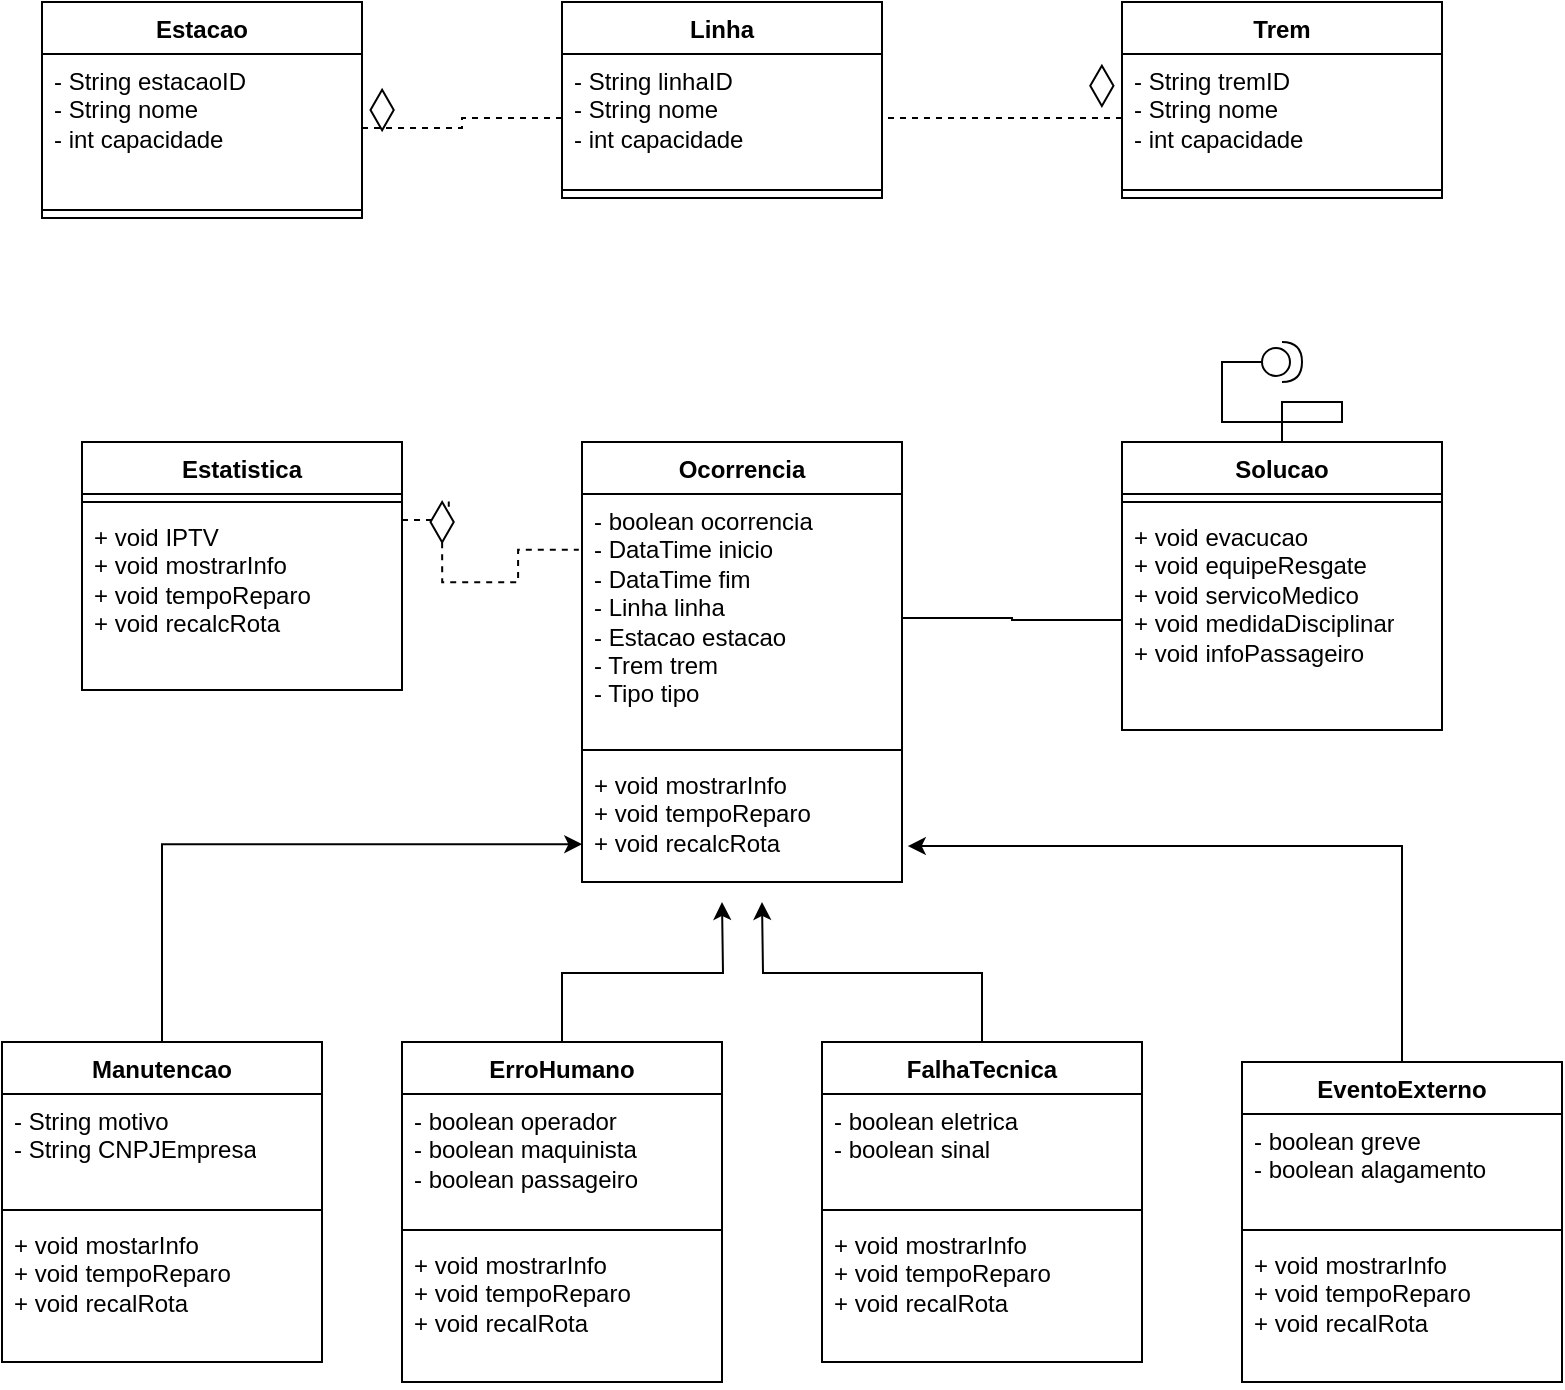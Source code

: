 <mxfile version="24.2.3" type="github">
  <diagram name="Página-1" id="eAesNLCMNbQy8Txhgp5Q">
    <mxGraphModel dx="1035" dy="541" grid="1" gridSize="10" guides="1" tooltips="1" connect="1" arrows="1" fold="1" page="1" pageScale="1" pageWidth="827" pageHeight="1169" math="0" shadow="0">
      <root>
        <mxCell id="0" />
        <mxCell id="1" parent="0" />
        <mxCell id="ItMRLDCNhBZhx8yUrKy3-1" value="&lt;font style=&quot;vertical-align: inherit;&quot;&gt;&lt;font style=&quot;vertical-align: inherit;&quot;&gt;Estacao&lt;/font&gt;&lt;/font&gt;" style="swimlane;fontStyle=1;align=center;verticalAlign=top;childLayout=stackLayout;horizontal=1;startSize=26;horizontalStack=0;resizeParent=1;resizeParentMax=0;resizeLast=0;collapsible=1;marginBottom=0;whiteSpace=wrap;html=1;" vertex="1" parent="1">
          <mxGeometry x="50" y="120" width="160" height="108" as="geometry" />
        </mxCell>
        <mxCell id="ItMRLDCNhBZhx8yUrKy3-2" value="&lt;font style=&quot;vertical-align: inherit;&quot;&gt;&lt;font style=&quot;vertical-align: inherit;&quot;&gt;- String estacaoID&lt;/font&gt;&lt;/font&gt;&lt;div&gt;&lt;font style=&quot;vertical-align: inherit;&quot;&gt;&lt;font style=&quot;vertical-align: inherit;&quot;&gt;&lt;font style=&quot;vertical-align: inherit;&quot;&gt;&lt;font style=&quot;vertical-align: inherit;&quot;&gt;- String nome&lt;/font&gt;&lt;/font&gt;&lt;/font&gt;&lt;/font&gt;&lt;/div&gt;&lt;div&gt;&lt;font style=&quot;vertical-align: inherit;&quot;&gt;&lt;font style=&quot;vertical-align: inherit;&quot;&gt;&lt;font style=&quot;vertical-align: inherit;&quot;&gt;&lt;font style=&quot;vertical-align: inherit;&quot;&gt;&lt;font style=&quot;vertical-align: inherit;&quot;&gt;&lt;font style=&quot;vertical-align: inherit;&quot;&gt;- int capacidade&lt;/font&gt;&lt;/font&gt;&lt;/font&gt;&lt;/font&gt;&lt;/font&gt;&lt;/font&gt;&lt;/div&gt;" style="text;strokeColor=none;fillColor=none;align=left;verticalAlign=top;spacingLeft=4;spacingRight=4;overflow=hidden;rotatable=0;points=[[0,0.5],[1,0.5]];portConstraint=eastwest;whiteSpace=wrap;html=1;" vertex="1" parent="ItMRLDCNhBZhx8yUrKy3-1">
          <mxGeometry y="26" width="160" height="74" as="geometry" />
        </mxCell>
        <mxCell id="ItMRLDCNhBZhx8yUrKy3-3" value="" style="line;strokeWidth=1;fillColor=none;align=left;verticalAlign=middle;spacingTop=-1;spacingLeft=3;spacingRight=3;rotatable=0;labelPosition=right;points=[];portConstraint=eastwest;strokeColor=inherit;" vertex="1" parent="ItMRLDCNhBZhx8yUrKy3-1">
          <mxGeometry y="100" width="160" height="8" as="geometry" />
        </mxCell>
        <mxCell id="ItMRLDCNhBZhx8yUrKy3-5" value="&lt;font style=&quot;vertical-align: inherit;&quot;&gt;&lt;font style=&quot;vertical-align: inherit;&quot;&gt;Linha&lt;/font&gt;&lt;/font&gt;" style="swimlane;fontStyle=1;align=center;verticalAlign=top;childLayout=stackLayout;horizontal=1;startSize=26;horizontalStack=0;resizeParent=1;resizeParentMax=0;resizeLast=0;collapsible=1;marginBottom=0;whiteSpace=wrap;html=1;" vertex="1" parent="1">
          <mxGeometry x="310" y="120" width="160" height="98" as="geometry" />
        </mxCell>
        <mxCell id="ItMRLDCNhBZhx8yUrKy3-6" value="&lt;font style=&quot;vertical-align: inherit;&quot;&gt;&lt;font style=&quot;vertical-align: inherit;&quot;&gt;- String linhaID&lt;/font&gt;&lt;/font&gt;&lt;div&gt;&lt;font style=&quot;vertical-align: inherit;&quot;&gt;&lt;font style=&quot;vertical-align: inherit;&quot;&gt;&lt;font style=&quot;vertical-align: inherit;&quot;&gt;&lt;font style=&quot;vertical-align: inherit;&quot;&gt;- String nome&lt;/font&gt;&lt;/font&gt;&lt;/font&gt;&lt;/font&gt;&lt;/div&gt;&lt;div&gt;&lt;font style=&quot;vertical-align: inherit;&quot;&gt;&lt;font style=&quot;vertical-align: inherit;&quot;&gt;- int capacidade&lt;/font&gt;&lt;/font&gt;&lt;/div&gt;" style="text;strokeColor=none;fillColor=none;align=left;verticalAlign=top;spacingLeft=4;spacingRight=4;overflow=hidden;rotatable=0;points=[[0,0.5],[1,0.5]];portConstraint=eastwest;whiteSpace=wrap;html=1;" vertex="1" parent="ItMRLDCNhBZhx8yUrKy3-5">
          <mxGeometry y="26" width="160" height="64" as="geometry" />
        </mxCell>
        <mxCell id="ItMRLDCNhBZhx8yUrKy3-7" value="" style="line;strokeWidth=1;fillColor=none;align=left;verticalAlign=middle;spacingTop=-1;spacingLeft=3;spacingRight=3;rotatable=0;labelPosition=right;points=[];portConstraint=eastwest;strokeColor=inherit;" vertex="1" parent="ItMRLDCNhBZhx8yUrKy3-5">
          <mxGeometry y="90" width="160" height="8" as="geometry" />
        </mxCell>
        <mxCell id="ItMRLDCNhBZhx8yUrKy3-9" value="&lt;font style=&quot;vertical-align: inherit;&quot;&gt;&lt;font style=&quot;vertical-align: inherit;&quot;&gt;Trem&lt;/font&gt;&lt;/font&gt;" style="swimlane;fontStyle=1;align=center;verticalAlign=top;childLayout=stackLayout;horizontal=1;startSize=26;horizontalStack=0;resizeParent=1;resizeParentMax=0;resizeLast=0;collapsible=1;marginBottom=0;whiteSpace=wrap;html=1;" vertex="1" parent="1">
          <mxGeometry x="590" y="120" width="160" height="98" as="geometry" />
        </mxCell>
        <mxCell id="ItMRLDCNhBZhx8yUrKy3-10" value="&lt;font style=&quot;vertical-align: inherit;&quot;&gt;&lt;font style=&quot;vertical-align: inherit;&quot;&gt;- String tremID&lt;/font&gt;&lt;/font&gt;&lt;div&gt;&lt;font style=&quot;vertical-align: inherit;&quot;&gt;&lt;font style=&quot;vertical-align: inherit;&quot;&gt;&lt;font style=&quot;vertical-align: inherit;&quot;&gt;&lt;font style=&quot;vertical-align: inherit;&quot;&gt;- String nome&lt;/font&gt;&lt;/font&gt;&lt;/font&gt;&lt;/font&gt;&lt;/div&gt;&lt;div&gt;&lt;font style=&quot;vertical-align: inherit;&quot;&gt;&lt;font style=&quot;vertical-align: inherit;&quot;&gt;- int capacidade&lt;/font&gt;&lt;/font&gt;&lt;/div&gt;" style="text;strokeColor=none;fillColor=none;align=left;verticalAlign=top;spacingLeft=4;spacingRight=4;overflow=hidden;rotatable=0;points=[[0,0.5],[1,0.5]];portConstraint=eastwest;whiteSpace=wrap;html=1;" vertex="1" parent="ItMRLDCNhBZhx8yUrKy3-9">
          <mxGeometry y="26" width="160" height="64" as="geometry" />
        </mxCell>
        <mxCell id="ItMRLDCNhBZhx8yUrKy3-11" value="" style="line;strokeWidth=1;fillColor=none;align=left;verticalAlign=middle;spacingTop=-1;spacingLeft=3;spacingRight=3;rotatable=0;labelPosition=right;points=[];portConstraint=eastwest;strokeColor=inherit;" vertex="1" parent="ItMRLDCNhBZhx8yUrKy3-9">
          <mxGeometry y="90" width="160" height="8" as="geometry" />
        </mxCell>
        <mxCell id="ItMRLDCNhBZhx8yUrKy3-13" value="&lt;font style=&quot;vertical-align: inherit;&quot;&gt;&lt;font style=&quot;vertical-align: inherit;&quot;&gt;Ocorrencia&lt;/font&gt;&lt;/font&gt;" style="swimlane;fontStyle=1;align=center;verticalAlign=top;childLayout=stackLayout;horizontal=1;startSize=26;horizontalStack=0;resizeParent=1;resizeParentMax=0;resizeLast=0;collapsible=1;marginBottom=0;whiteSpace=wrap;html=1;" vertex="1" parent="1">
          <mxGeometry x="320" y="340" width="160" height="220" as="geometry" />
        </mxCell>
        <mxCell id="ItMRLDCNhBZhx8yUrKy3-14" value="&lt;font style=&quot;vertical-align: inherit;&quot;&gt;&lt;font style=&quot;vertical-align: inherit;&quot;&gt;&lt;font style=&quot;vertical-align: inherit;&quot;&gt;&lt;font style=&quot;vertical-align: inherit;&quot;&gt;&lt;font style=&quot;vertical-align: inherit;&quot;&gt;&lt;font style=&quot;vertical-align: inherit;&quot;&gt;- boolean ocorrencia&amp;nbsp;&lt;/font&gt;&lt;/font&gt;&lt;/font&gt;&lt;/font&gt;&lt;/font&gt;&lt;/font&gt;&lt;div&gt;&lt;font style=&quot;vertical-align: inherit;&quot;&gt;&lt;font style=&quot;vertical-align: inherit;&quot;&gt;&lt;font style=&quot;vertical-align: inherit;&quot;&gt;&lt;font style=&quot;vertical-align: inherit;&quot;&gt;&lt;font style=&quot;vertical-align: inherit;&quot;&gt;&lt;font style=&quot;vertical-align: inherit;&quot;&gt;&lt;font style=&quot;vertical-align: inherit;&quot;&gt;&lt;font style=&quot;vertical-align: inherit;&quot;&gt;- DataTime inicio&amp;nbsp;&lt;/font&gt;&lt;/font&gt;&lt;/font&gt;&lt;/font&gt;&lt;/font&gt;&lt;/font&gt;&lt;/font&gt;&lt;/font&gt;&lt;/div&gt;&lt;div&gt;&lt;font style=&quot;vertical-align: inherit;&quot;&gt;&lt;font style=&quot;vertical-align: inherit;&quot;&gt;&lt;font style=&quot;vertical-align: inherit;&quot;&gt;&lt;font style=&quot;vertical-align: inherit;&quot;&gt;&lt;font style=&quot;vertical-align: inherit;&quot;&gt;&lt;font style=&quot;vertical-align: inherit;&quot;&gt;&lt;font style=&quot;vertical-align: inherit;&quot;&gt;&lt;font style=&quot;vertical-align: inherit;&quot;&gt;&lt;font style=&quot;vertical-align: inherit;&quot;&gt;&lt;font style=&quot;vertical-align: inherit;&quot;&gt;- DataTime fim&lt;/font&gt;&lt;/font&gt;&lt;/font&gt;&lt;/font&gt;&lt;/font&gt;&lt;/font&gt;&lt;/font&gt;&lt;/font&gt;&lt;/font&gt;&lt;/font&gt;&lt;/div&gt;&lt;div&gt;&lt;font style=&quot;vertical-align: inherit;&quot;&gt;&lt;font style=&quot;vertical-align: inherit;&quot;&gt;&lt;font style=&quot;vertical-align: inherit;&quot;&gt;&lt;font style=&quot;vertical-align: inherit;&quot;&gt;&lt;font style=&quot;vertical-align: inherit;&quot;&gt;&lt;font style=&quot;vertical-align: inherit;&quot;&gt;&lt;font style=&quot;vertical-align: inherit;&quot;&gt;&lt;font style=&quot;vertical-align: inherit;&quot;&gt;&lt;font style=&quot;vertical-align: inherit;&quot;&gt;&lt;font style=&quot;vertical-align: inherit;&quot;&gt;&lt;font style=&quot;vertical-align: inherit;&quot;&gt;&lt;font style=&quot;vertical-align: inherit;&quot;&gt;- Linha linha&amp;nbsp;&lt;/font&gt;&lt;/font&gt;&lt;/font&gt;&lt;/font&gt;&lt;/font&gt;&lt;/font&gt;&lt;/font&gt;&lt;/font&gt;&lt;/font&gt;&lt;/font&gt;&lt;/font&gt;&lt;/font&gt;&lt;/div&gt;&lt;div&gt;&lt;font style=&quot;vertical-align: inherit;&quot;&gt;&lt;font style=&quot;vertical-align: inherit;&quot;&gt;&lt;font style=&quot;vertical-align: inherit;&quot;&gt;&lt;font style=&quot;vertical-align: inherit;&quot;&gt;&lt;font style=&quot;vertical-align: inherit;&quot;&gt;&lt;font style=&quot;vertical-align: inherit;&quot;&gt;&lt;font style=&quot;vertical-align: inherit;&quot;&gt;&lt;font style=&quot;vertical-align: inherit;&quot;&gt;&lt;font style=&quot;vertical-align: inherit;&quot;&gt;&lt;font style=&quot;vertical-align: inherit;&quot;&gt;&lt;font style=&quot;vertical-align: inherit;&quot;&gt;&lt;font style=&quot;vertical-align: inherit;&quot;&gt;&lt;font style=&quot;vertical-align: inherit;&quot;&gt;&lt;font style=&quot;vertical-align: inherit;&quot;&gt;- Estacao estacao&amp;nbsp;&lt;/font&gt;&lt;/font&gt;&lt;/font&gt;&lt;/font&gt;&lt;/font&gt;&lt;/font&gt;&lt;/font&gt;&lt;/font&gt;&lt;/font&gt;&lt;/font&gt;&lt;/font&gt;&lt;/font&gt;&lt;/font&gt;&lt;/font&gt;&lt;/div&gt;&lt;div&gt;&lt;font style=&quot;vertical-align: inherit;&quot;&gt;&lt;font style=&quot;vertical-align: inherit;&quot;&gt;&lt;font style=&quot;vertical-align: inherit;&quot;&gt;&lt;font style=&quot;vertical-align: inherit;&quot;&gt;&lt;font style=&quot;vertical-align: inherit;&quot;&gt;&lt;font style=&quot;vertical-align: inherit;&quot;&gt;&lt;font style=&quot;vertical-align: inherit;&quot;&gt;&lt;font style=&quot;vertical-align: inherit;&quot;&gt;&lt;font style=&quot;vertical-align: inherit;&quot;&gt;&lt;font style=&quot;vertical-align: inherit;&quot;&gt;&lt;font style=&quot;vertical-align: inherit;&quot;&gt;&lt;font style=&quot;vertical-align: inherit;&quot;&gt;&lt;font style=&quot;vertical-align: inherit;&quot;&gt;&lt;font style=&quot;vertical-align: inherit;&quot;&gt;&lt;font style=&quot;vertical-align: inherit;&quot;&gt;&lt;font style=&quot;vertical-align: inherit;&quot;&gt;- Trem trem&amp;nbsp;&lt;/font&gt;&lt;/font&gt;&lt;/font&gt;&lt;/font&gt;&lt;/font&gt;&lt;/font&gt;&lt;/font&gt;&lt;/font&gt;&lt;/font&gt;&lt;/font&gt;&lt;/font&gt;&lt;/font&gt;&lt;/font&gt;&lt;/font&gt;&lt;/font&gt;&lt;/font&gt;&lt;/div&gt;&lt;div&gt;&lt;font style=&quot;vertical-align: inherit;&quot;&gt;&lt;font style=&quot;vertical-align: inherit;&quot;&gt;&lt;font style=&quot;vertical-align: inherit;&quot;&gt;&lt;font style=&quot;vertical-align: inherit;&quot;&gt;&lt;font style=&quot;vertical-align: inherit;&quot;&gt;&lt;font style=&quot;vertical-align: inherit;&quot;&gt;&lt;font style=&quot;vertical-align: inherit;&quot;&gt;&lt;font style=&quot;vertical-align: inherit;&quot;&gt;&lt;font style=&quot;vertical-align: inherit;&quot;&gt;&lt;font style=&quot;vertical-align: inherit;&quot;&gt;&lt;font style=&quot;vertical-align: inherit;&quot;&gt;&lt;font style=&quot;vertical-align: inherit;&quot;&gt;&lt;font style=&quot;vertical-align: inherit;&quot;&gt;&lt;font style=&quot;vertical-align: inherit;&quot;&gt;&lt;font style=&quot;vertical-align: inherit;&quot;&gt;&lt;font style=&quot;vertical-align: inherit;&quot;&gt;&lt;font style=&quot;vertical-align: inherit;&quot;&gt;&lt;font style=&quot;vertical-align: inherit;&quot;&gt;- Tipo tipo&amp;nbsp;&lt;/font&gt;&lt;/font&gt;&lt;/font&gt;&lt;/font&gt;&lt;/font&gt;&lt;/font&gt;&lt;/font&gt;&lt;/font&gt;&lt;/font&gt;&lt;/font&gt;&lt;/font&gt;&lt;/font&gt;&lt;/font&gt;&lt;/font&gt;&lt;/font&gt;&lt;/font&gt;&lt;/font&gt;&lt;/font&gt;&lt;/div&gt;" style="text;strokeColor=none;fillColor=none;align=left;verticalAlign=top;spacingLeft=4;spacingRight=4;overflow=hidden;rotatable=0;points=[[0,0.5],[1,0.5]];portConstraint=eastwest;whiteSpace=wrap;html=1;" vertex="1" parent="ItMRLDCNhBZhx8yUrKy3-13">
          <mxGeometry y="26" width="160" height="124" as="geometry" />
        </mxCell>
        <mxCell id="ItMRLDCNhBZhx8yUrKy3-15" value="" style="line;strokeWidth=1;fillColor=none;align=left;verticalAlign=middle;spacingTop=-1;spacingLeft=3;spacingRight=3;rotatable=0;labelPosition=right;points=[];portConstraint=eastwest;strokeColor=inherit;" vertex="1" parent="ItMRLDCNhBZhx8yUrKy3-13">
          <mxGeometry y="150" width="160" height="8" as="geometry" />
        </mxCell>
        <mxCell id="ItMRLDCNhBZhx8yUrKy3-16" value="&lt;font style=&quot;vertical-align: inherit;&quot;&gt;&lt;font style=&quot;vertical-align: inherit;&quot;&gt;&lt;font style=&quot;vertical-align: inherit;&quot;&gt;&lt;font style=&quot;vertical-align: inherit;&quot;&gt;+ void mostrarInfo&lt;/font&gt;&lt;/font&gt;&lt;/font&gt;&lt;/font&gt;&lt;div&gt;&lt;font style=&quot;vertical-align: inherit;&quot;&gt;&lt;font style=&quot;vertical-align: inherit;&quot;&gt;&lt;font style=&quot;vertical-align: inherit;&quot;&gt;&lt;font style=&quot;vertical-align: inherit;&quot;&gt;&lt;font style=&quot;vertical-align: inherit;&quot;&gt;&lt;font style=&quot;vertical-align: inherit;&quot;&gt;+ void tempoReparo&lt;/font&gt;&lt;/font&gt;&lt;/font&gt;&lt;/font&gt;&lt;/font&gt;&lt;/font&gt;&lt;/div&gt;&lt;div&gt;&lt;font style=&quot;vertical-align: inherit;&quot;&gt;&lt;font style=&quot;vertical-align: inherit;&quot;&gt;&lt;font style=&quot;vertical-align: inherit;&quot;&gt;&lt;font style=&quot;vertical-align: inherit;&quot;&gt;&lt;font style=&quot;vertical-align: inherit;&quot;&gt;&lt;font style=&quot;vertical-align: inherit;&quot;&gt;&lt;font style=&quot;vertical-align: inherit;&quot;&gt;&lt;font style=&quot;vertical-align: inherit;&quot;&gt;+ void recalcRota&lt;/font&gt;&lt;/font&gt;&lt;/font&gt;&lt;/font&gt;&lt;/font&gt;&lt;/font&gt;&lt;/font&gt;&lt;/font&gt;&lt;/div&gt;" style="text;strokeColor=none;fillColor=none;align=left;verticalAlign=top;spacingLeft=4;spacingRight=4;overflow=hidden;rotatable=0;points=[[0,0.5],[1,0.5]];portConstraint=eastwest;whiteSpace=wrap;html=1;" vertex="1" parent="ItMRLDCNhBZhx8yUrKy3-13">
          <mxGeometry y="158" width="160" height="62" as="geometry" />
        </mxCell>
        <mxCell id="ItMRLDCNhBZhx8yUrKy3-18" value="&lt;font style=&quot;vertical-align: inherit;&quot;&gt;&lt;font style=&quot;vertical-align: inherit;&quot;&gt;Manutencao&lt;/font&gt;&lt;/font&gt;" style="swimlane;fontStyle=1;align=center;verticalAlign=top;childLayout=stackLayout;horizontal=1;startSize=26;horizontalStack=0;resizeParent=1;resizeParentMax=0;resizeLast=0;collapsible=1;marginBottom=0;whiteSpace=wrap;html=1;" vertex="1" parent="1">
          <mxGeometry x="30" y="640" width="160" height="160" as="geometry" />
        </mxCell>
        <mxCell id="ItMRLDCNhBZhx8yUrKy3-19" value="&lt;font style=&quot;vertical-align: inherit;&quot;&gt;&lt;font style=&quot;vertical-align: inherit;&quot;&gt;- String motivo&lt;/font&gt;&lt;/font&gt;&lt;div&gt;&lt;font style=&quot;vertical-align: inherit;&quot;&gt;&lt;font style=&quot;vertical-align: inherit;&quot;&gt;&lt;font style=&quot;vertical-align: inherit;&quot;&gt;&lt;font style=&quot;vertical-align: inherit;&quot;&gt;- String CNPJEmpresa&lt;/font&gt;&lt;/font&gt;&lt;/font&gt;&lt;/font&gt;&lt;/div&gt;" style="text;strokeColor=none;fillColor=none;align=left;verticalAlign=top;spacingLeft=4;spacingRight=4;overflow=hidden;rotatable=0;points=[[0,0.5],[1,0.5]];portConstraint=eastwest;whiteSpace=wrap;html=1;" vertex="1" parent="ItMRLDCNhBZhx8yUrKy3-18">
          <mxGeometry y="26" width="160" height="54" as="geometry" />
        </mxCell>
        <mxCell id="ItMRLDCNhBZhx8yUrKy3-20" value="" style="line;strokeWidth=1;fillColor=none;align=left;verticalAlign=middle;spacingTop=-1;spacingLeft=3;spacingRight=3;rotatable=0;labelPosition=right;points=[];portConstraint=eastwest;strokeColor=inherit;" vertex="1" parent="ItMRLDCNhBZhx8yUrKy3-18">
          <mxGeometry y="80" width="160" height="8" as="geometry" />
        </mxCell>
        <mxCell id="ItMRLDCNhBZhx8yUrKy3-21" value="&lt;font style=&quot;vertical-align: inherit;&quot;&gt;&lt;font style=&quot;vertical-align: inherit;&quot;&gt;+ void mostarInfo&lt;/font&gt;&lt;/font&gt;&lt;div&gt;&lt;font style=&quot;vertical-align: inherit;&quot;&gt;&lt;font style=&quot;vertical-align: inherit;&quot;&gt;&lt;font style=&quot;vertical-align: inherit;&quot;&gt;&lt;font style=&quot;vertical-align: inherit;&quot;&gt;+ void tempoReparo&lt;/font&gt;&lt;/font&gt;&lt;/font&gt;&lt;/font&gt;&lt;/div&gt;&lt;div&gt;&lt;font style=&quot;vertical-align: inherit;&quot;&gt;&lt;font style=&quot;vertical-align: inherit;&quot;&gt;&lt;font style=&quot;vertical-align: inherit;&quot;&gt;&lt;font style=&quot;vertical-align: inherit;&quot;&gt;&lt;font style=&quot;vertical-align: inherit;&quot;&gt;&lt;font style=&quot;vertical-align: inherit;&quot;&gt;+ void recalRota&lt;/font&gt;&lt;/font&gt;&lt;/font&gt;&lt;/font&gt;&lt;/font&gt;&lt;/font&gt;&lt;/div&gt;" style="text;strokeColor=none;fillColor=none;align=left;verticalAlign=top;spacingLeft=4;spacingRight=4;overflow=hidden;rotatable=0;points=[[0,0.5],[1,0.5]];portConstraint=eastwest;whiteSpace=wrap;html=1;" vertex="1" parent="ItMRLDCNhBZhx8yUrKy3-18">
          <mxGeometry y="88" width="160" height="72" as="geometry" />
        </mxCell>
        <mxCell id="ItMRLDCNhBZhx8yUrKy3-58" style="edgeStyle=orthogonalEdgeStyle;rounded=0;orthogonalLoop=1;jettySize=auto;html=1;exitX=0.5;exitY=0;exitDx=0;exitDy=0;" edge="1" parent="1" source="ItMRLDCNhBZhx8yUrKy3-22">
          <mxGeometry relative="1" as="geometry">
            <mxPoint x="390" y="570.0" as="targetPoint" />
          </mxGeometry>
        </mxCell>
        <mxCell id="ItMRLDCNhBZhx8yUrKy3-22" value="&lt;font style=&quot;vertical-align: inherit;&quot;&gt;&lt;font style=&quot;vertical-align: inherit;&quot;&gt;ErroHumano&lt;/font&gt;&lt;/font&gt;" style="swimlane;fontStyle=1;align=center;verticalAlign=top;childLayout=stackLayout;horizontal=1;startSize=26;horizontalStack=0;resizeParent=1;resizeParentMax=0;resizeLast=0;collapsible=1;marginBottom=0;whiteSpace=wrap;html=1;" vertex="1" parent="1">
          <mxGeometry x="230" y="640" width="160" height="170" as="geometry" />
        </mxCell>
        <mxCell id="ItMRLDCNhBZhx8yUrKy3-23" value="&lt;font style=&quot;vertical-align: inherit;&quot;&gt;&lt;font style=&quot;vertical-align: inherit;&quot;&gt;- boolean operador&lt;/font&gt;&lt;/font&gt;&lt;div&gt;&lt;font style=&quot;vertical-align: inherit;&quot;&gt;&lt;font style=&quot;vertical-align: inherit;&quot;&gt;&lt;font style=&quot;vertical-align: inherit;&quot;&gt;&lt;font style=&quot;vertical-align: inherit;&quot;&gt;- boolean maquinista&lt;/font&gt;&lt;/font&gt;&lt;/font&gt;&lt;/font&gt;&lt;/div&gt;&lt;div&gt;&lt;font style=&quot;vertical-align: inherit;&quot;&gt;&lt;font style=&quot;vertical-align: inherit;&quot;&gt;&lt;font style=&quot;vertical-align: inherit;&quot;&gt;&lt;font style=&quot;vertical-align: inherit;&quot;&gt;&lt;font style=&quot;vertical-align: inherit;&quot;&gt;&lt;font style=&quot;vertical-align: inherit;&quot;&gt;- boolean passageiro&lt;/font&gt;&lt;/font&gt;&lt;/font&gt;&lt;/font&gt;&lt;/font&gt;&lt;/font&gt;&lt;/div&gt;" style="text;strokeColor=none;fillColor=none;align=left;verticalAlign=top;spacingLeft=4;spacingRight=4;overflow=hidden;rotatable=0;points=[[0,0.5],[1,0.5]];portConstraint=eastwest;whiteSpace=wrap;html=1;" vertex="1" parent="ItMRLDCNhBZhx8yUrKy3-22">
          <mxGeometry y="26" width="160" height="64" as="geometry" />
        </mxCell>
        <mxCell id="ItMRLDCNhBZhx8yUrKy3-24" value="" style="line;strokeWidth=1;fillColor=none;align=left;verticalAlign=middle;spacingTop=-1;spacingLeft=3;spacingRight=3;rotatable=0;labelPosition=right;points=[];portConstraint=eastwest;strokeColor=inherit;" vertex="1" parent="ItMRLDCNhBZhx8yUrKy3-22">
          <mxGeometry y="90" width="160" height="8" as="geometry" />
        </mxCell>
        <mxCell id="ItMRLDCNhBZhx8yUrKy3-25" value="&lt;font style=&quot;vertical-align: inherit;&quot;&gt;&lt;font style=&quot;vertical-align: inherit;&quot;&gt;+ void mostrarInfo&lt;/font&gt;&lt;/font&gt;&lt;div&gt;&lt;font style=&quot;vertical-align: inherit;&quot;&gt;&lt;font style=&quot;vertical-align: inherit;&quot;&gt;&lt;font style=&quot;vertical-align: inherit;&quot;&gt;&lt;font style=&quot;vertical-align: inherit;&quot;&gt;+ void tempoReparo&lt;/font&gt;&lt;/font&gt;&lt;/font&gt;&lt;/font&gt;&lt;/div&gt;&lt;div&gt;&lt;font style=&quot;vertical-align: inherit;&quot;&gt;&lt;font style=&quot;vertical-align: inherit;&quot;&gt;+ void recalRota&lt;/font&gt;&lt;/font&gt;&lt;/div&gt;" style="text;strokeColor=none;fillColor=none;align=left;verticalAlign=top;spacingLeft=4;spacingRight=4;overflow=hidden;rotatable=0;points=[[0,0.5],[1,0.5]];portConstraint=eastwest;whiteSpace=wrap;html=1;" vertex="1" parent="ItMRLDCNhBZhx8yUrKy3-22">
          <mxGeometry y="98" width="160" height="72" as="geometry" />
        </mxCell>
        <mxCell id="ItMRLDCNhBZhx8yUrKy3-59" style="edgeStyle=orthogonalEdgeStyle;rounded=0;orthogonalLoop=1;jettySize=auto;html=1;exitX=0.5;exitY=0;exitDx=0;exitDy=0;" edge="1" parent="1" source="ItMRLDCNhBZhx8yUrKy3-26">
          <mxGeometry relative="1" as="geometry">
            <mxPoint x="410" y="570.0" as="targetPoint" />
          </mxGeometry>
        </mxCell>
        <mxCell id="ItMRLDCNhBZhx8yUrKy3-26" value="&lt;font style=&quot;vertical-align: inherit;&quot;&gt;&lt;font style=&quot;vertical-align: inherit;&quot;&gt;FalhaTecnica&lt;/font&gt;&lt;/font&gt;" style="swimlane;fontStyle=1;align=center;verticalAlign=top;childLayout=stackLayout;horizontal=1;startSize=26;horizontalStack=0;resizeParent=1;resizeParentMax=0;resizeLast=0;collapsible=1;marginBottom=0;whiteSpace=wrap;html=1;" vertex="1" parent="1">
          <mxGeometry x="440" y="640" width="160" height="160" as="geometry" />
        </mxCell>
        <mxCell id="ItMRLDCNhBZhx8yUrKy3-27" value="&lt;font style=&quot;vertical-align: inherit;&quot;&gt;&lt;font style=&quot;vertical-align: inherit;&quot;&gt;- boolean eletrica&lt;/font&gt;&lt;/font&gt;&lt;div&gt;&lt;font style=&quot;vertical-align: inherit;&quot;&gt;&lt;font style=&quot;vertical-align: inherit;&quot;&gt;&lt;font style=&quot;vertical-align: inherit;&quot;&gt;&lt;font style=&quot;vertical-align: inherit;&quot;&gt;- boolean sinal&lt;/font&gt;&lt;/font&gt;&lt;/font&gt;&lt;/font&gt;&lt;/div&gt;" style="text;strokeColor=none;fillColor=none;align=left;verticalAlign=top;spacingLeft=4;spacingRight=4;overflow=hidden;rotatable=0;points=[[0,0.5],[1,0.5]];portConstraint=eastwest;whiteSpace=wrap;html=1;" vertex="1" parent="ItMRLDCNhBZhx8yUrKy3-26">
          <mxGeometry y="26" width="160" height="54" as="geometry" />
        </mxCell>
        <mxCell id="ItMRLDCNhBZhx8yUrKy3-28" value="" style="line;strokeWidth=1;fillColor=none;align=left;verticalAlign=middle;spacingTop=-1;spacingLeft=3;spacingRight=3;rotatable=0;labelPosition=right;points=[];portConstraint=eastwest;strokeColor=inherit;" vertex="1" parent="ItMRLDCNhBZhx8yUrKy3-26">
          <mxGeometry y="80" width="160" height="8" as="geometry" />
        </mxCell>
        <mxCell id="ItMRLDCNhBZhx8yUrKy3-29" value="&lt;font style=&quot;vertical-align: inherit;&quot;&gt;&lt;font style=&quot;vertical-align: inherit;&quot;&gt;+ void mostrarInfo&lt;/font&gt;&lt;/font&gt;&lt;div&gt;&lt;font style=&quot;vertical-align: inherit;&quot;&gt;&lt;font style=&quot;vertical-align: inherit;&quot;&gt;&lt;font style=&quot;vertical-align: inherit;&quot;&gt;&lt;font style=&quot;vertical-align: inherit;&quot;&gt;+ void tempoReparo&lt;/font&gt;&lt;/font&gt;&lt;/font&gt;&lt;/font&gt;&lt;/div&gt;&lt;div&gt;&lt;font style=&quot;vertical-align: inherit;&quot;&gt;&lt;font style=&quot;vertical-align: inherit;&quot;&gt;&lt;font style=&quot;vertical-align: inherit;&quot;&gt;&lt;font style=&quot;vertical-align: inherit;&quot;&gt;&lt;font style=&quot;vertical-align: inherit;&quot;&gt;&lt;font style=&quot;vertical-align: inherit;&quot;&gt;+ void recalRota&lt;/font&gt;&lt;/font&gt;&lt;/font&gt;&lt;/font&gt;&lt;/font&gt;&lt;/font&gt;&lt;/div&gt;" style="text;strokeColor=none;fillColor=none;align=left;verticalAlign=top;spacingLeft=4;spacingRight=4;overflow=hidden;rotatable=0;points=[[0,0.5],[1,0.5]];portConstraint=eastwest;whiteSpace=wrap;html=1;" vertex="1" parent="ItMRLDCNhBZhx8yUrKy3-26">
          <mxGeometry y="88" width="160" height="72" as="geometry" />
        </mxCell>
        <mxCell id="ItMRLDCNhBZhx8yUrKy3-30" value="&lt;font style=&quot;vertical-align: inherit;&quot;&gt;&lt;font style=&quot;vertical-align: inherit;&quot;&gt;EventoExterno&lt;/font&gt;&lt;/font&gt;" style="swimlane;fontStyle=1;align=center;verticalAlign=top;childLayout=stackLayout;horizontal=1;startSize=26;horizontalStack=0;resizeParent=1;resizeParentMax=0;resizeLast=0;collapsible=1;marginBottom=0;whiteSpace=wrap;html=1;" vertex="1" parent="1">
          <mxGeometry x="650" y="650" width="160" height="160" as="geometry" />
        </mxCell>
        <mxCell id="ItMRLDCNhBZhx8yUrKy3-31" value="&lt;font style=&quot;vertical-align: inherit;&quot;&gt;&lt;font style=&quot;vertical-align: inherit;&quot;&gt;- boolean greve&amp;nbsp;&lt;/font&gt;&lt;/font&gt;&lt;div&gt;&lt;font style=&quot;vertical-align: inherit;&quot;&gt;&lt;font style=&quot;vertical-align: inherit;&quot;&gt;&lt;font style=&quot;vertical-align: inherit;&quot;&gt;&lt;font style=&quot;vertical-align: inherit;&quot;&gt;- boolean alagamento&lt;/font&gt;&lt;/font&gt;&lt;/font&gt;&lt;/font&gt;&lt;/div&gt;" style="text;strokeColor=none;fillColor=none;align=left;verticalAlign=top;spacingLeft=4;spacingRight=4;overflow=hidden;rotatable=0;points=[[0,0.5],[1,0.5]];portConstraint=eastwest;whiteSpace=wrap;html=1;" vertex="1" parent="ItMRLDCNhBZhx8yUrKy3-30">
          <mxGeometry y="26" width="160" height="54" as="geometry" />
        </mxCell>
        <mxCell id="ItMRLDCNhBZhx8yUrKy3-32" value="" style="line;strokeWidth=1;fillColor=none;align=left;verticalAlign=middle;spacingTop=-1;spacingLeft=3;spacingRight=3;rotatable=0;labelPosition=right;points=[];portConstraint=eastwest;strokeColor=inherit;" vertex="1" parent="ItMRLDCNhBZhx8yUrKy3-30">
          <mxGeometry y="80" width="160" height="8" as="geometry" />
        </mxCell>
        <mxCell id="ItMRLDCNhBZhx8yUrKy3-33" value="&lt;font style=&quot;vertical-align: inherit;&quot;&gt;&lt;font style=&quot;vertical-align: inherit;&quot;&gt;+ void mostrarInfo&lt;/font&gt;&lt;/font&gt;&lt;div&gt;&lt;font style=&quot;vertical-align: inherit;&quot;&gt;&lt;font style=&quot;vertical-align: inherit;&quot;&gt;&lt;font style=&quot;vertical-align: inherit;&quot;&gt;&lt;font style=&quot;vertical-align: inherit;&quot;&gt;+ void tempoReparo&lt;/font&gt;&lt;/font&gt;&lt;/font&gt;&lt;/font&gt;&lt;/div&gt;&lt;div&gt;&lt;font style=&quot;vertical-align: inherit;&quot;&gt;&lt;font style=&quot;vertical-align: inherit;&quot;&gt;&lt;font style=&quot;vertical-align: inherit;&quot;&gt;&lt;font style=&quot;vertical-align: inherit;&quot;&gt;&lt;font style=&quot;vertical-align: inherit;&quot;&gt;&lt;font style=&quot;vertical-align: inherit;&quot;&gt;+ void recalRota&lt;/font&gt;&lt;/font&gt;&lt;/font&gt;&lt;/font&gt;&lt;/font&gt;&lt;/font&gt;&lt;/div&gt;" style="text;strokeColor=none;fillColor=none;align=left;verticalAlign=top;spacingLeft=4;spacingRight=4;overflow=hidden;rotatable=0;points=[[0,0.5],[1,0.5]];portConstraint=eastwest;whiteSpace=wrap;html=1;" vertex="1" parent="ItMRLDCNhBZhx8yUrKy3-30">
          <mxGeometry y="88" width="160" height="72" as="geometry" />
        </mxCell>
        <mxCell id="ItMRLDCNhBZhx8yUrKy3-34" value="&lt;font style=&quot;vertical-align: inherit;&quot;&gt;&lt;font style=&quot;vertical-align: inherit;&quot;&gt;Estatistica&lt;/font&gt;&lt;/font&gt;" style="swimlane;fontStyle=1;align=center;verticalAlign=top;childLayout=stackLayout;horizontal=1;startSize=26;horizontalStack=0;resizeParent=1;resizeParentMax=0;resizeLast=0;collapsible=1;marginBottom=0;whiteSpace=wrap;html=1;" vertex="1" parent="1">
          <mxGeometry x="70" y="340" width="160" height="124" as="geometry" />
        </mxCell>
        <mxCell id="ItMRLDCNhBZhx8yUrKy3-36" value="" style="line;strokeWidth=1;fillColor=none;align=left;verticalAlign=middle;spacingTop=-1;spacingLeft=3;spacingRight=3;rotatable=0;labelPosition=right;points=[];portConstraint=eastwest;strokeColor=inherit;" vertex="1" parent="ItMRLDCNhBZhx8yUrKy3-34">
          <mxGeometry y="26" width="160" height="8" as="geometry" />
        </mxCell>
        <mxCell id="ItMRLDCNhBZhx8yUrKy3-37" value="&lt;font style=&quot;vertical-align: inherit;&quot;&gt;&lt;font style=&quot;vertical-align: inherit;&quot;&gt;&lt;font style=&quot;vertical-align: inherit;&quot;&gt;&lt;font style=&quot;vertical-align: inherit;&quot;&gt;&lt;font style=&quot;vertical-align: inherit;&quot;&gt;&lt;font style=&quot;vertical-align: inherit;&quot;&gt;&lt;font style=&quot;vertical-align: inherit;&quot;&gt;&lt;font style=&quot;vertical-align: inherit;&quot;&gt;&lt;font style=&quot;vertical-align: inherit;&quot;&gt;&lt;font style=&quot;vertical-align: inherit;&quot;&gt;+ void IPTV&lt;/font&gt;&lt;/font&gt;&lt;/font&gt;&lt;/font&gt;&lt;/font&gt;&lt;/font&gt;&lt;/font&gt;&lt;/font&gt;&lt;/font&gt;&lt;/font&gt;&lt;div&gt;&lt;font style=&quot;vertical-align: inherit;&quot;&gt;&lt;font style=&quot;vertical-align: inherit;&quot;&gt;&lt;font style=&quot;vertical-align: inherit;&quot;&gt;&lt;font style=&quot;vertical-align: inherit;&quot;&gt;&lt;font style=&quot;vertical-align: inherit;&quot;&gt;&lt;font style=&quot;vertical-align: inherit;&quot;&gt;&lt;font style=&quot;vertical-align: inherit;&quot;&gt;&lt;font style=&quot;vertical-align: inherit;&quot;&gt;&lt;font style=&quot;vertical-align: inherit;&quot;&gt;&lt;font style=&quot;vertical-align: inherit;&quot;&gt;&lt;font style=&quot;vertical-align: inherit;&quot;&gt;&lt;font style=&quot;vertical-align: inherit;&quot;&gt;+ void mostrarInfo&lt;/font&gt;&lt;/font&gt;&lt;/font&gt;&lt;/font&gt;&lt;/font&gt;&lt;/font&gt;&lt;/font&gt;&lt;/font&gt;&lt;/font&gt;&lt;/font&gt;&lt;/font&gt;&lt;/font&gt;&lt;/div&gt;&lt;div&gt;&lt;font style=&quot;vertical-align: inherit;&quot;&gt;&lt;font style=&quot;vertical-align: inherit;&quot;&gt;&lt;font style=&quot;vertical-align: inherit;&quot;&gt;&lt;font style=&quot;vertical-align: inherit;&quot;&gt;&lt;font style=&quot;vertical-align: inherit;&quot;&gt;&lt;font style=&quot;vertical-align: inherit;&quot;&gt;&lt;font style=&quot;vertical-align: inherit;&quot;&gt;&lt;font style=&quot;vertical-align: inherit;&quot;&gt;&lt;font style=&quot;vertical-align: inherit;&quot;&gt;&lt;font style=&quot;vertical-align: inherit;&quot;&gt;&lt;font style=&quot;vertical-align: inherit;&quot;&gt;&lt;font style=&quot;vertical-align: inherit;&quot;&gt;&lt;font style=&quot;vertical-align: inherit;&quot;&gt;&lt;font style=&quot;vertical-align: inherit;&quot;&gt;+ void tempoReparo&lt;/font&gt;&lt;/font&gt;&lt;/font&gt;&lt;/font&gt;&lt;/font&gt;&lt;/font&gt;&lt;/font&gt;&lt;/font&gt;&lt;/font&gt;&lt;/font&gt;&lt;/font&gt;&lt;/font&gt;&lt;/font&gt;&lt;/font&gt;&lt;/div&gt;&lt;div&gt;&lt;font style=&quot;vertical-align: inherit;&quot;&gt;&lt;font style=&quot;vertical-align: inherit;&quot;&gt;&lt;font style=&quot;vertical-align: inherit;&quot;&gt;&lt;font style=&quot;vertical-align: inherit;&quot;&gt;&lt;font style=&quot;vertical-align: inherit;&quot;&gt;&lt;font style=&quot;vertical-align: inherit;&quot;&gt;&lt;font style=&quot;vertical-align: inherit;&quot;&gt;&lt;font style=&quot;vertical-align: inherit;&quot;&gt;&lt;font style=&quot;vertical-align: inherit;&quot;&gt;&lt;font style=&quot;vertical-align: inherit;&quot;&gt;&lt;font style=&quot;vertical-align: inherit;&quot;&gt;&lt;font style=&quot;vertical-align: inherit;&quot;&gt;&lt;font style=&quot;vertical-align: inherit;&quot;&gt;&lt;font style=&quot;vertical-align: inherit;&quot;&gt;&lt;font style=&quot;vertical-align: inherit;&quot;&gt;&lt;font style=&quot;vertical-align: inherit;&quot;&gt;+ void recalcRota&lt;/font&gt;&lt;/font&gt;&lt;/font&gt;&lt;/font&gt;&lt;/font&gt;&lt;/font&gt;&lt;/font&gt;&lt;/font&gt;&lt;/font&gt;&lt;/font&gt;&lt;/font&gt;&lt;/font&gt;&lt;/font&gt;&lt;/font&gt;&lt;/font&gt;&lt;/font&gt;&lt;/div&gt;" style="text;strokeColor=none;fillColor=none;align=left;verticalAlign=top;spacingLeft=4;spacingRight=4;overflow=hidden;rotatable=0;points=[[0,0.5],[1,0.5]];portConstraint=eastwest;whiteSpace=wrap;html=1;" vertex="1" parent="ItMRLDCNhBZhx8yUrKy3-34">
          <mxGeometry y="34" width="160" height="90" as="geometry" />
        </mxCell>
        <mxCell id="ItMRLDCNhBZhx8yUrKy3-38" value="&lt;font style=&quot;vertical-align: inherit;&quot;&gt;&lt;font style=&quot;vertical-align: inherit;&quot;&gt;Solucao&lt;/font&gt;&lt;/font&gt;" style="swimlane;fontStyle=1;align=center;verticalAlign=top;childLayout=stackLayout;horizontal=1;startSize=26;horizontalStack=0;resizeParent=1;resizeParentMax=0;resizeLast=0;collapsible=1;marginBottom=0;whiteSpace=wrap;html=1;" vertex="1" parent="1">
          <mxGeometry x="590" y="340" width="160" height="144" as="geometry" />
        </mxCell>
        <mxCell id="ItMRLDCNhBZhx8yUrKy3-40" value="" style="line;strokeWidth=1;fillColor=none;align=left;verticalAlign=middle;spacingTop=-1;spacingLeft=3;spacingRight=3;rotatable=0;labelPosition=right;points=[];portConstraint=eastwest;strokeColor=inherit;" vertex="1" parent="ItMRLDCNhBZhx8yUrKy3-38">
          <mxGeometry y="26" width="160" height="8" as="geometry" />
        </mxCell>
        <mxCell id="ItMRLDCNhBZhx8yUrKy3-41" value="&lt;font style=&quot;vertical-align: inherit;&quot;&gt;&lt;font style=&quot;vertical-align: inherit;&quot;&gt;+ void evacucao&lt;/font&gt;&lt;/font&gt;&lt;div&gt;&lt;font style=&quot;vertical-align: inherit;&quot;&gt;&lt;font style=&quot;vertical-align: inherit;&quot;&gt;&lt;font style=&quot;vertical-align: inherit;&quot;&gt;&lt;font style=&quot;vertical-align: inherit;&quot;&gt;+ void equipeResgate&lt;/font&gt;&lt;/font&gt;&lt;/font&gt;&lt;/font&gt;&lt;/div&gt;&lt;div&gt;&lt;font style=&quot;vertical-align: inherit;&quot;&gt;&lt;font style=&quot;vertical-align: inherit;&quot;&gt;&lt;font style=&quot;vertical-align: inherit;&quot;&gt;&lt;font style=&quot;vertical-align: inherit;&quot;&gt;&lt;font style=&quot;vertical-align: inherit;&quot;&gt;&lt;font style=&quot;vertical-align: inherit;&quot;&gt;+ void servicoMedico&amp;nbsp;&lt;/font&gt;&lt;/font&gt;&lt;/font&gt;&lt;/font&gt;&lt;/font&gt;&lt;/font&gt;&lt;/div&gt;&lt;div&gt;&lt;font style=&quot;vertical-align: inherit;&quot;&gt;&lt;font style=&quot;vertical-align: inherit;&quot;&gt;&lt;font style=&quot;vertical-align: inherit;&quot;&gt;&lt;font style=&quot;vertical-align: inherit;&quot;&gt;&lt;font style=&quot;vertical-align: inherit;&quot;&gt;&lt;font style=&quot;vertical-align: inherit;&quot;&gt;&lt;font style=&quot;vertical-align: inherit;&quot;&gt;&lt;font style=&quot;vertical-align: inherit;&quot;&gt;+ void medidaDisciplinar&lt;/font&gt;&lt;/font&gt;&lt;/font&gt;&lt;/font&gt;&lt;/font&gt;&lt;/font&gt;&lt;/font&gt;&lt;/font&gt;&lt;/div&gt;&lt;div&gt;&lt;font style=&quot;vertical-align: inherit;&quot;&gt;&lt;font style=&quot;vertical-align: inherit;&quot;&gt;&lt;font style=&quot;vertical-align: inherit;&quot;&gt;&lt;font style=&quot;vertical-align: inherit;&quot;&gt;&lt;font style=&quot;vertical-align: inherit;&quot;&gt;&lt;font style=&quot;vertical-align: inherit;&quot;&gt;&lt;font style=&quot;vertical-align: inherit;&quot;&gt;&lt;font style=&quot;vertical-align: inherit;&quot;&gt;&lt;font style=&quot;vertical-align: inherit;&quot;&gt;&lt;font style=&quot;vertical-align: inherit;&quot;&gt;+ void infoPassageiro&lt;/font&gt;&lt;/font&gt;&lt;/font&gt;&lt;/font&gt;&lt;/font&gt;&lt;/font&gt;&lt;/font&gt;&lt;/font&gt;&lt;/font&gt;&lt;/font&gt;&lt;/div&gt;" style="text;strokeColor=none;fillColor=none;align=left;verticalAlign=top;spacingLeft=4;spacingRight=4;overflow=hidden;rotatable=0;points=[[0,0.5],[1,0.5]];portConstraint=eastwest;whiteSpace=wrap;html=1;" vertex="1" parent="ItMRLDCNhBZhx8yUrKy3-38">
          <mxGeometry y="34" width="160" height="110" as="geometry" />
        </mxCell>
        <mxCell id="ItMRLDCNhBZhx8yUrKy3-43" style="edgeStyle=orthogonalEdgeStyle;rounded=0;orthogonalLoop=1;jettySize=auto;html=1;exitX=0;exitY=0.5;exitDx=0;exitDy=0;exitPerimeter=0;endArrow=none;endFill=0;" edge="1" parent="1" source="ItMRLDCNhBZhx8yUrKy3-42" target="ItMRLDCNhBZhx8yUrKy3-38">
          <mxGeometry relative="1" as="geometry" />
        </mxCell>
        <mxCell id="ItMRLDCNhBZhx8yUrKy3-42" value="" style="shape=providedRequiredInterface;html=1;verticalLabelPosition=bottom;sketch=0;" vertex="1" parent="1">
          <mxGeometry x="660" y="290" width="20" height="20" as="geometry" />
        </mxCell>
        <mxCell id="ItMRLDCNhBZhx8yUrKy3-44" style="edgeStyle=orthogonalEdgeStyle;rounded=0;orthogonalLoop=1;jettySize=auto;html=1;exitX=1;exitY=0.5;exitDx=0;exitDy=0;entryX=-0.01;entryY=0.225;entryDx=0;entryDy=0;entryPerimeter=0;dashed=1;endArrow=none;endFill=0;" edge="1" parent="1" source="ItMRLDCNhBZhx8yUrKy3-45" target="ItMRLDCNhBZhx8yUrKy3-14">
          <mxGeometry relative="1" as="geometry">
            <mxPoint x="230" y="379.0" as="sourcePoint" />
          </mxGeometry>
        </mxCell>
        <mxCell id="ItMRLDCNhBZhx8yUrKy3-54" style="edgeStyle=orthogonalEdgeStyle;rounded=0;orthogonalLoop=1;jettySize=auto;html=1;exitX=0;exitY=0.5;exitDx=0;exitDy=0;endArrow=none;endFill=0;" edge="1" parent="1" source="ItMRLDCNhBZhx8yUrKy3-41" target="ItMRLDCNhBZhx8yUrKy3-14">
          <mxGeometry relative="1" as="geometry" />
        </mxCell>
        <mxCell id="ItMRLDCNhBZhx8yUrKy3-55" style="edgeStyle=orthogonalEdgeStyle;rounded=0;orthogonalLoop=1;jettySize=auto;html=1;exitX=0.5;exitY=0;exitDx=0;exitDy=0;entryX=0.001;entryY=0.695;entryDx=0;entryDy=0;entryPerimeter=0;" edge="1" parent="1" source="ItMRLDCNhBZhx8yUrKy3-18" target="ItMRLDCNhBZhx8yUrKy3-16">
          <mxGeometry relative="1" as="geometry" />
        </mxCell>
        <mxCell id="ItMRLDCNhBZhx8yUrKy3-62" style="edgeStyle=orthogonalEdgeStyle;rounded=0;orthogonalLoop=1;jettySize=auto;html=1;exitX=0.5;exitY=0;exitDx=0;exitDy=0;entryX=1.018;entryY=0.71;entryDx=0;entryDy=0;entryPerimeter=0;" edge="1" parent="1" source="ItMRLDCNhBZhx8yUrKy3-30" target="ItMRLDCNhBZhx8yUrKy3-16">
          <mxGeometry relative="1" as="geometry" />
        </mxCell>
        <mxCell id="ItMRLDCNhBZhx8yUrKy3-63" style="edgeStyle=orthogonalEdgeStyle;rounded=0;orthogonalLoop=1;jettySize=auto;html=1;exitX=1;exitY=0.5;exitDx=0;exitDy=0;entryX=0;entryY=0.5;entryDx=0;entryDy=0;dashed=1;endArrow=none;endFill=0;" edge="1" parent="1" source="ItMRLDCNhBZhx8yUrKy3-2" target="ItMRLDCNhBZhx8yUrKy3-6">
          <mxGeometry relative="1" as="geometry" />
        </mxCell>
        <mxCell id="ItMRLDCNhBZhx8yUrKy3-64" style="edgeStyle=orthogonalEdgeStyle;rounded=0;orthogonalLoop=1;jettySize=auto;html=1;exitX=0;exitY=0.5;exitDx=0;exitDy=0;entryX=1;entryY=0.5;entryDx=0;entryDy=0;endArrow=none;endFill=0;dashed=1;" edge="1" parent="1" source="ItMRLDCNhBZhx8yUrKy3-10" target="ItMRLDCNhBZhx8yUrKy3-6">
          <mxGeometry relative="1" as="geometry" />
        </mxCell>
        <mxCell id="ItMRLDCNhBZhx8yUrKy3-65" value="" style="html=1;whiteSpace=wrap;aspect=fixed;shape=isoRectangle;rotation=90;" vertex="1" parent="1">
          <mxGeometry x="210" y="167.96" width="20.13" height="12.08" as="geometry" />
        </mxCell>
        <mxCell id="ItMRLDCNhBZhx8yUrKy3-66" value="" style="html=1;whiteSpace=wrap;aspect=fixed;shape=isoRectangle;rotation=90;" vertex="1" parent="1">
          <mxGeometry x="569.87" y="155.88" width="20.13" height="12.08" as="geometry" />
        </mxCell>
        <mxCell id="ItMRLDCNhBZhx8yUrKy3-70" value="" style="edgeStyle=orthogonalEdgeStyle;rounded=0;orthogonalLoop=1;jettySize=auto;html=1;exitX=1;exitY=0.5;exitDx=0;exitDy=0;entryX=-0.01;entryY=0.225;entryDx=0;entryDy=0;entryPerimeter=0;dashed=1;endArrow=none;endFill=0;" edge="1" parent="1" target="ItMRLDCNhBZhx8yUrKy3-45">
          <mxGeometry relative="1" as="geometry">
            <mxPoint x="230" y="379.0" as="sourcePoint" />
            <mxPoint x="318" y="394" as="targetPoint" />
          </mxGeometry>
        </mxCell>
        <mxCell id="ItMRLDCNhBZhx8yUrKy3-45" value="" style="html=1;whiteSpace=wrap;aspect=fixed;shape=isoRectangle;rotation=90;" vertex="1" parent="1">
          <mxGeometry x="240" y="374" width="20.13" height="12.08" as="geometry" />
        </mxCell>
      </root>
    </mxGraphModel>
  </diagram>
</mxfile>
